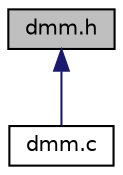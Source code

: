 digraph "dmm.h"
{
 // LATEX_PDF_SIZE
  edge [fontname="Helvetica",fontsize="10",labelfontname="Helvetica",labelfontsize="10"];
  node [fontname="Helvetica",fontsize="10",shape=record];
  Node1 [label="dmm.h",height=0.2,width=0.4,color="black", fillcolor="grey75", style="filled", fontcolor="black",tooltip="Dynamic memory management library."];
  Node1 -> Node2 [dir="back",color="midnightblue",fontsize="10",style="solid",fontname="Helvetica"];
  Node2 [label="dmm.c",height=0.2,width=0.4,color="black", fillcolor="white", style="filled",URL="$dmm_8c.html",tooltip="Dynamic memory management library."];
}
